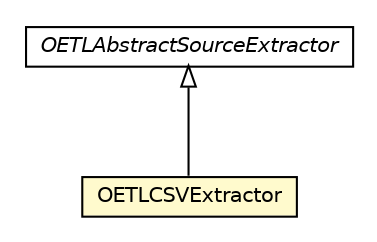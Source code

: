 #!/usr/local/bin/dot
#
# Class diagram 
# Generated by UMLGraph version R5_6-24-gf6e263 (http://www.umlgraph.org/)
#

digraph G {
	edge [fontname="Helvetica",fontsize=10,labelfontname="Helvetica",labelfontsize=10];
	node [fontname="Helvetica",fontsize=10,shape=plaintext];
	nodesep=0.25;
	ranksep=0.5;
	// com.orientechnologies.orient.etl.extractor.OETLCSVExtractor
	c3038961 [label=<<table title="com.orientechnologies.orient.etl.extractor.OETLCSVExtractor" border="0" cellborder="1" cellspacing="0" cellpadding="2" port="p" bgcolor="lemonChiffon" href="./OETLCSVExtractor.html">
		<tr><td><table border="0" cellspacing="0" cellpadding="1">
<tr><td align="center" balign="center"> OETLCSVExtractor </td></tr>
		</table></td></tr>
		</table>>, URL="./OETLCSVExtractor.html", fontname="Helvetica", fontcolor="black", fontsize=10.0];
	// com.orientechnologies.orient.etl.extractor.OETLAbstractSourceExtractor
	c3038963 [label=<<table title="com.orientechnologies.orient.etl.extractor.OETLAbstractSourceExtractor" border="0" cellborder="1" cellspacing="0" cellpadding="2" port="p" href="./OETLAbstractSourceExtractor.html">
		<tr><td><table border="0" cellspacing="0" cellpadding="1">
<tr><td align="center" balign="center"><font face="Helvetica-Oblique"> OETLAbstractSourceExtractor </font></td></tr>
		</table></td></tr>
		</table>>, URL="./OETLAbstractSourceExtractor.html", fontname="Helvetica", fontcolor="black", fontsize=10.0];
	//com.orientechnologies.orient.etl.extractor.OETLCSVExtractor extends com.orientechnologies.orient.etl.extractor.OETLAbstractSourceExtractor
	c3038963:p -> c3038961:p [dir=back,arrowtail=empty];
}


